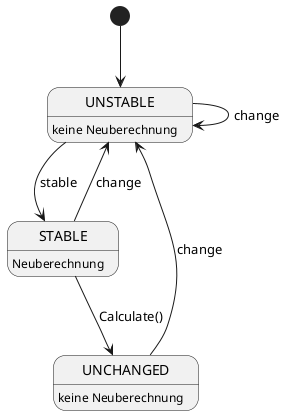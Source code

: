 @startuml

UNSTABLE : keine Neuberechnung
STABLE : Neuberechnung
UNCHANGED : keine Neuberechnung

[*] --> UNSTABLE
UNSTABLE --> STABLE : stable
UNSTABLE --> UNSTABLE : change
STABLE --> UNSTABLE : change
STABLE --> UNCHANGED : Calculate()
UNCHANGED --> UNSTABLE : change
@enduml
